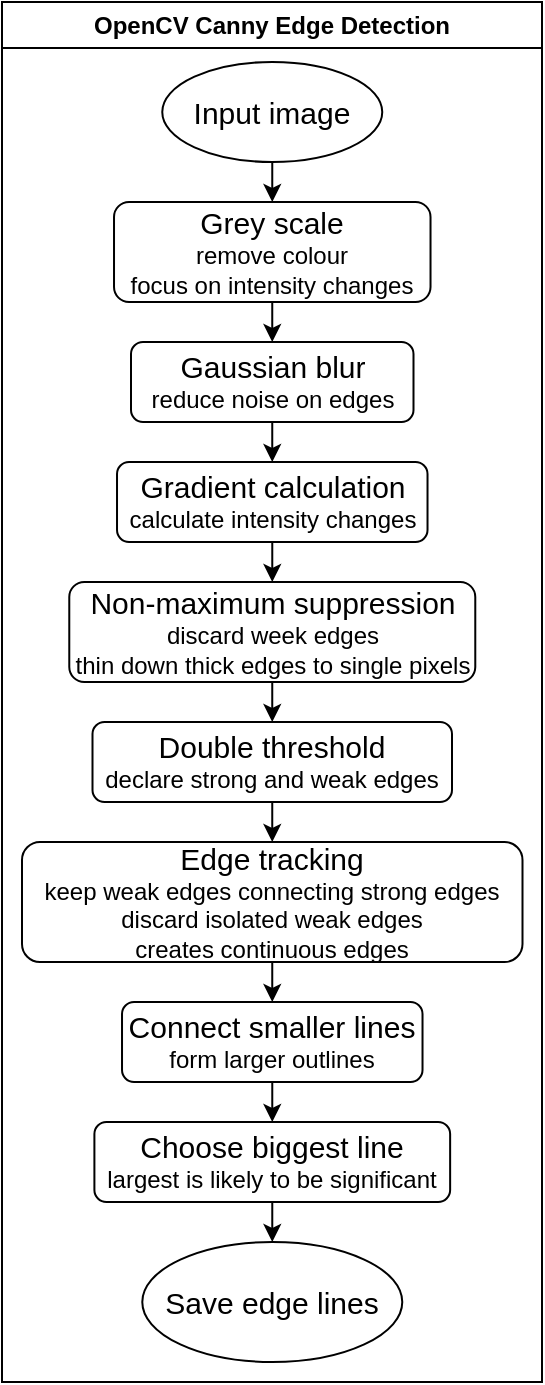 <mxfile version="27.1.1">
  <diagram name="Page-1" id="HRGJyEPGa_MsWdXGEaco">
    <mxGraphModel dx="1424" dy="802" grid="1" gridSize="10" guides="1" tooltips="1" connect="1" arrows="1" fold="1" page="1" pageScale="1" pageWidth="850" pageHeight="1100" math="0" shadow="0">
      <root>
        <mxCell id="0" />
        <mxCell id="1" parent="0" />
        <mxCell id="yIRdzj23Edwq_WL7bTfc-16" value="OpenCV Canny Edge Detection" style="swimlane;whiteSpace=wrap;html=1;" parent="1" vertex="1">
          <mxGeometry x="70" y="100" width="270" height="690" as="geometry">
            <mxRectangle x="150" y="110" width="270" height="30" as="alternateBounds" />
          </mxGeometry>
        </mxCell>
        <mxCell id="yIRdzj23Edwq_WL7bTfc-58" value="&lt;font style=&quot;font-size: 15px;&quot;&gt;Input image&lt;/font&gt;" style="ellipse;whiteSpace=wrap;html=1;" parent="yIRdzj23Edwq_WL7bTfc-16" vertex="1">
          <mxGeometry x="80.13" y="30" width="110" height="50" as="geometry" />
        </mxCell>
        <mxCell id="yIRdzj23Edwq_WL7bTfc-59" value="&lt;div&gt;&lt;font style=&quot;font-size: 15px;&quot;&gt;Gaussian blur&lt;/font&gt;&lt;/div&gt;reduce noise on edges" style="rounded=1;whiteSpace=wrap;html=1;" parent="yIRdzj23Edwq_WL7bTfc-16" vertex="1">
          <mxGeometry x="64.5" y="170" width="141.25" height="40" as="geometry" />
        </mxCell>
        <mxCell id="yIRdzj23Edwq_WL7bTfc-68" value="&lt;div&gt;&lt;font style=&quot;font-size: 15px;&quot;&gt;Gradient calculation&lt;/font&gt;&lt;/div&gt;calculate intensity changes" style="rounded=1;whiteSpace=wrap;html=1;" parent="yIRdzj23Edwq_WL7bTfc-16" vertex="1">
          <mxGeometry x="57.51" y="230" width="155.25" height="40" as="geometry" />
        </mxCell>
        <mxCell id="yIRdzj23Edwq_WL7bTfc-67" value="&lt;div&gt;&lt;font style=&quot;font-size: 15px;&quot;&gt;Non-maximum suppression&lt;/font&gt;&lt;/div&gt;&lt;div&gt;discard week edges&lt;/div&gt;&lt;div&gt;thin down thick edges to single pixels&lt;/div&gt;" style="rounded=1;whiteSpace=wrap;html=1;" parent="yIRdzj23Edwq_WL7bTfc-16" vertex="1">
          <mxGeometry x="33.64" y="290" width="203" height="50" as="geometry" />
        </mxCell>
        <mxCell id="yIRdzj23Edwq_WL7bTfc-66" value="&lt;div&gt;&lt;font style=&quot;font-size: 15px;&quot;&gt;Grey scale&lt;/font&gt;&lt;/div&gt;&lt;div&gt;remove colour&lt;/div&gt;&lt;div&gt;focus on intensity changes&lt;/div&gt;" style="rounded=1;whiteSpace=wrap;html=1;" parent="yIRdzj23Edwq_WL7bTfc-16" vertex="1">
          <mxGeometry x="56.01" y="100" width="158.25" height="50" as="geometry" />
        </mxCell>
        <mxCell id="yIRdzj23Edwq_WL7bTfc-61" value="&lt;div&gt;&lt;font style=&quot;font-size: 15px;&quot;&gt;Choose biggest line&lt;/font&gt;&lt;/div&gt;largest is likely to be significant" style="rounded=1;whiteSpace=wrap;html=1;" parent="yIRdzj23Edwq_WL7bTfc-16" vertex="1">
          <mxGeometry x="46.2" y="560" width="177.87" height="40" as="geometry" />
        </mxCell>
        <mxCell id="yIRdzj23Edwq_WL7bTfc-62" value="&lt;div&gt;&lt;font style=&quot;font-size: 15px;&quot;&gt;Edge tracking&lt;/font&gt;&lt;/div&gt;&lt;div&gt;keep weak edges connecting strong edges&lt;/div&gt;&lt;div&gt;discard isolated weak edges&lt;/div&gt;&lt;div&gt;creates continuous edges&lt;/div&gt;" style="rounded=1;whiteSpace=wrap;html=1;" parent="yIRdzj23Edwq_WL7bTfc-16" vertex="1">
          <mxGeometry x="10" y="420" width="250.25" height="60" as="geometry" />
        </mxCell>
        <mxCell id="yIRdzj23Edwq_WL7bTfc-64" value="&lt;div&gt;&lt;font style=&quot;font-size: 15px;&quot;&gt;Connect smaller lines&lt;/font&gt;&lt;/div&gt;form larger outlines" style="rounded=1;whiteSpace=wrap;html=1;" parent="yIRdzj23Edwq_WL7bTfc-16" vertex="1">
          <mxGeometry x="60.01" y="500" width="150.25" height="40" as="geometry" />
        </mxCell>
        <mxCell id="yIRdzj23Edwq_WL7bTfc-65" value="&lt;div&gt;&lt;font style=&quot;font-size: 15px;&quot;&gt;Double threshold&lt;/font&gt;&lt;/div&gt;declare strong and weak edges" style="rounded=1;whiteSpace=wrap;html=1;" parent="yIRdzj23Edwq_WL7bTfc-16" vertex="1">
          <mxGeometry x="45.25" y="360" width="179.75" height="40" as="geometry" />
        </mxCell>
        <mxCell id="yIRdzj23Edwq_WL7bTfc-69" value="" style="endArrow=classic;html=1;rounded=0;exitX=0.5;exitY=1;exitDx=0;exitDy=0;entryX=0.5;entryY=0;entryDx=0;entryDy=0;" parent="yIRdzj23Edwq_WL7bTfc-16" source="yIRdzj23Edwq_WL7bTfc-58" target="yIRdzj23Edwq_WL7bTfc-66" edge="1">
          <mxGeometry width="50" height="50" relative="1" as="geometry">
            <mxPoint x="110.13" y="380" as="sourcePoint" />
            <mxPoint x="160.13" y="330" as="targetPoint" />
          </mxGeometry>
        </mxCell>
        <mxCell id="yIRdzj23Edwq_WL7bTfc-71" value="" style="endArrow=classic;html=1;rounded=0;exitX=0.5;exitY=1;exitDx=0;exitDy=0;" parent="yIRdzj23Edwq_WL7bTfc-16" source="yIRdzj23Edwq_WL7bTfc-59" target="yIRdzj23Edwq_WL7bTfc-68" edge="1">
          <mxGeometry width="50" height="50" relative="1" as="geometry">
            <mxPoint x="117.13" y="450" as="sourcePoint" />
            <mxPoint x="167.13" y="400" as="targetPoint" />
          </mxGeometry>
        </mxCell>
        <mxCell id="yIRdzj23Edwq_WL7bTfc-72" value="" style="endArrow=classic;html=1;rounded=0;exitX=0.5;exitY=1;exitDx=0;exitDy=0;entryX=0.5;entryY=0;entryDx=0;entryDy=0;" parent="yIRdzj23Edwq_WL7bTfc-16" source="yIRdzj23Edwq_WL7bTfc-68" target="yIRdzj23Edwq_WL7bTfc-67" edge="1">
          <mxGeometry width="50" height="50" relative="1" as="geometry">
            <mxPoint x="117.13" y="450" as="sourcePoint" />
            <mxPoint x="167.13" y="400" as="targetPoint" />
          </mxGeometry>
        </mxCell>
        <mxCell id="yIRdzj23Edwq_WL7bTfc-74" value="" style="endArrow=classic;html=1;rounded=0;exitX=0.5;exitY=1;exitDx=0;exitDy=0;entryX=0.5;entryY=0;entryDx=0;entryDy=0;" parent="yIRdzj23Edwq_WL7bTfc-16" source="yIRdzj23Edwq_WL7bTfc-65" target="yIRdzj23Edwq_WL7bTfc-62" edge="1">
          <mxGeometry width="50" height="50" relative="1" as="geometry">
            <mxPoint x="139.63" y="530" as="sourcePoint" />
            <mxPoint x="189.63" y="480" as="targetPoint" />
          </mxGeometry>
        </mxCell>
        <mxCell id="yIRdzj23Edwq_WL7bTfc-76" value="" style="endArrow=classic;html=1;rounded=0;exitX=0.5;exitY=1;exitDx=0;exitDy=0;entryX=0.5;entryY=0;entryDx=0;entryDy=0;" parent="yIRdzj23Edwq_WL7bTfc-16" source="yIRdzj23Edwq_WL7bTfc-62" target="yIRdzj23Edwq_WL7bTfc-64" edge="1">
          <mxGeometry width="50" height="50" relative="1" as="geometry">
            <mxPoint x="249.005" y="610" as="sourcePoint" />
            <mxPoint x="207.38" y="510" as="targetPoint" />
          </mxGeometry>
        </mxCell>
        <mxCell id="yIRdzj23Edwq_WL7bTfc-75" value="" style="endArrow=classic;html=1;rounded=0;exitX=0.5;exitY=1;exitDx=0;exitDy=0;entryX=0.5;entryY=0;entryDx=0;entryDy=0;" parent="yIRdzj23Edwq_WL7bTfc-16" source="yIRdzj23Edwq_WL7bTfc-64" target="yIRdzj23Edwq_WL7bTfc-61" edge="1">
          <mxGeometry width="50" height="50" relative="1" as="geometry">
            <mxPoint x="157.38" y="560" as="sourcePoint" />
            <mxPoint x="207.38" y="510" as="targetPoint" />
          </mxGeometry>
        </mxCell>
        <mxCell id="yIRdzj23Edwq_WL7bTfc-78" value="" style="endArrow=classic;html=1;rounded=0;exitX=0.5;exitY=1;exitDx=0;exitDy=0;entryX=0.5;entryY=0;entryDx=0;entryDy=0;" parent="yIRdzj23Edwq_WL7bTfc-16" source="yIRdzj23Edwq_WL7bTfc-61" target="ZcwJEkMdnefQbTSxW44a-4" edge="1">
          <mxGeometry width="50" height="50" relative="1" as="geometry">
            <mxPoint x="373.63" y="580" as="sourcePoint" />
            <mxPoint x="182.38" y="700" as="targetPoint" />
          </mxGeometry>
        </mxCell>
        <mxCell id="ZcwJEkMdnefQbTSxW44a-2" value="" style="endArrow=classic;html=1;rounded=0;exitX=0.5;exitY=1;exitDx=0;exitDy=0;entryX=0.5;entryY=0;entryDx=0;entryDy=0;" edge="1" parent="yIRdzj23Edwq_WL7bTfc-16" source="yIRdzj23Edwq_WL7bTfc-66" target="yIRdzj23Edwq_WL7bTfc-59">
          <mxGeometry width="50" height="50" relative="1" as="geometry">
            <mxPoint x="236.38" y="200" as="sourcePoint" />
            <mxPoint x="286.38" y="150" as="targetPoint" />
          </mxGeometry>
        </mxCell>
        <mxCell id="ZcwJEkMdnefQbTSxW44a-3" value="" style="endArrow=classic;html=1;rounded=0;exitX=0.5;exitY=1;exitDx=0;exitDy=0;entryX=0.5;entryY=0;entryDx=0;entryDy=0;" edge="1" parent="yIRdzj23Edwq_WL7bTfc-16" source="yIRdzj23Edwq_WL7bTfc-67" target="yIRdzj23Edwq_WL7bTfc-65">
          <mxGeometry width="50" height="50" relative="1" as="geometry">
            <mxPoint x="246.38" y="390" as="sourcePoint" />
            <mxPoint x="296.38" y="340" as="targetPoint" />
          </mxGeometry>
        </mxCell>
        <mxCell id="ZcwJEkMdnefQbTSxW44a-4" value="&lt;font style=&quot;font-size: 15px;&quot;&gt;Save edge lines&lt;/font&gt;" style="ellipse;whiteSpace=wrap;html=1;" vertex="1" parent="yIRdzj23Edwq_WL7bTfc-16">
          <mxGeometry x="70.14" y="620" width="130" height="60" as="geometry" />
        </mxCell>
      </root>
    </mxGraphModel>
  </diagram>
</mxfile>
